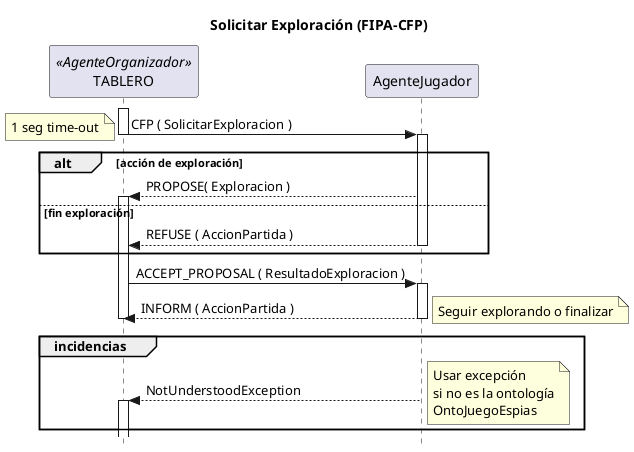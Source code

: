 @startuml
'https://plantuml.com/sequence-diagram
title Solicitar Exploración (FIPA-CFP)
skinparam style strictuml
participant TABLERO <<AgenteOrganizador>>
participant AgenteJugador

activate TABLERO
TABLERO -> AgenteJugador --++: CFP ( SolicitarExploracion )
note left : 1 seg time-out

alt acción de exploración
    AgenteJugador --> TABLERO ++: PROPOSE( Exploracion )
else fin exploración
    AgenteJugador --> TABLERO --: REFUSE ( AccionPartida )
end

TABLERO -> AgenteJugador ++: ACCEPT_PROPOSAL ( ResultadoExploracion )

AgenteJugador --> TABLERO --: INFORM ( AccionPartida )
note right : Seguir explorando o finalizar
deactivate TABLERO

group incidencias
        AgenteJugador --> TABLERO ++ : NotUnderstoodException
        note right
            Usar excepción
            si no es la ontología
            OntoJuegoEspias
        end note
end
@enduml